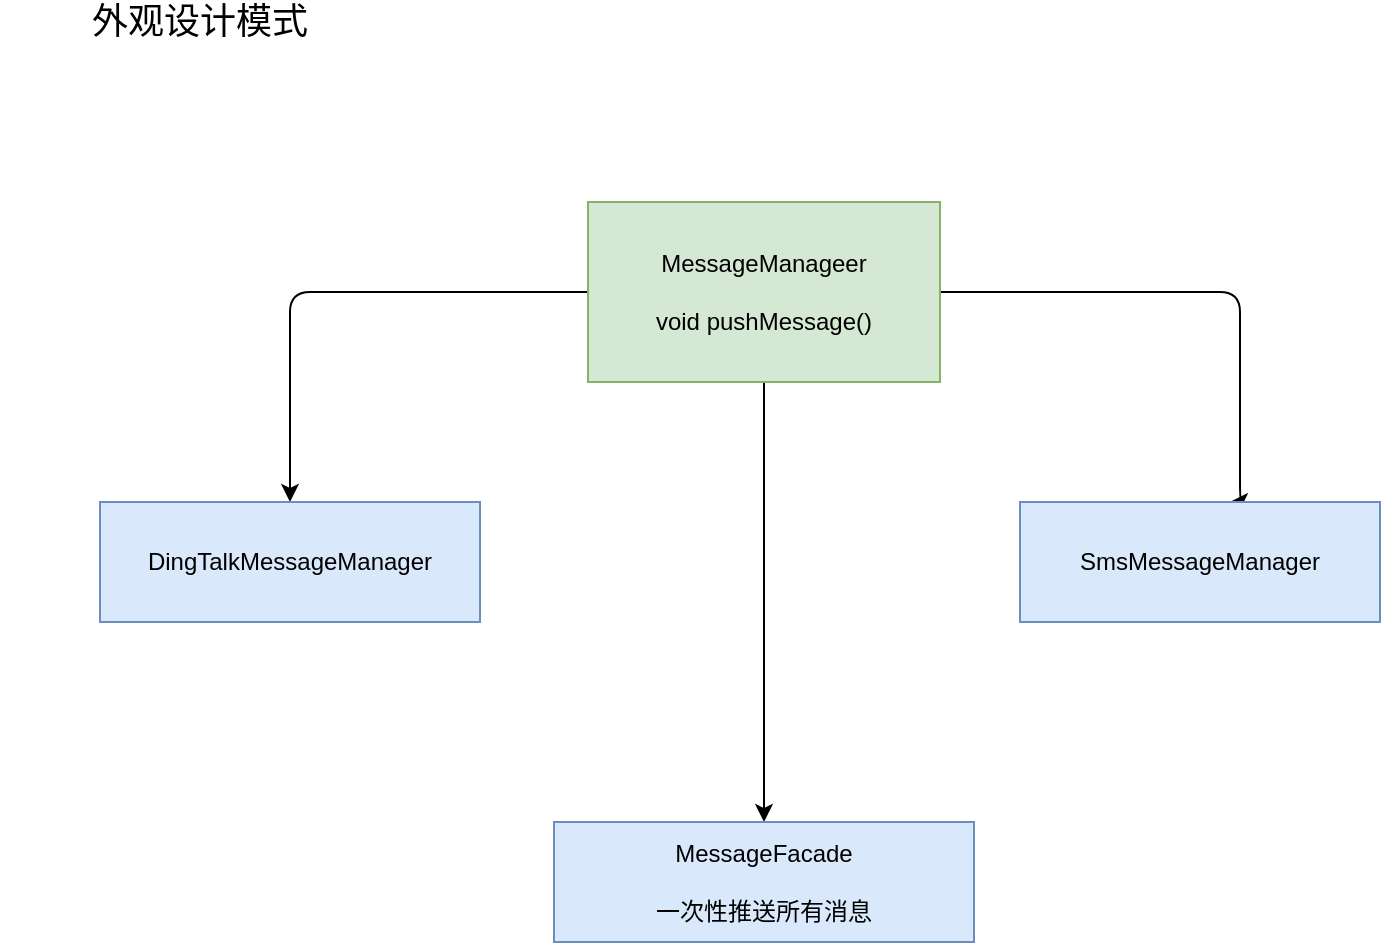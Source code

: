 <mxfile version="13.10.0" type="github">
  <diagram id="pZ4BSfanutuTEvRVK5hX" name="Page-1">
    <mxGraphModel dx="1422" dy="762" grid="1" gridSize="10" guides="1" tooltips="1" connect="1" arrows="1" fold="1" page="1" pageScale="1" pageWidth="827" pageHeight="1169" math="0" shadow="0">
      <root>
        <mxCell id="0" />
        <mxCell id="1" parent="0" />
        <mxCell id="VYR3HbamOwLvRZmip648-3" style="edgeStyle=orthogonalEdgeStyle;rounded=0;orthogonalLoop=1;jettySize=auto;html=1;entryX=0.5;entryY=0;entryDx=0;entryDy=0;" edge="1" parent="1" source="VYR3HbamOwLvRZmip648-1" target="VYR3HbamOwLvRZmip648-2">
          <mxGeometry relative="1" as="geometry" />
        </mxCell>
        <mxCell id="VYR3HbamOwLvRZmip648-6" style="edgeStyle=orthogonalEdgeStyle;rounded=1;orthogonalLoop=1;jettySize=auto;html=1;exitX=0;exitY=0.5;exitDx=0;exitDy=0;entryX=0.5;entryY=0;entryDx=0;entryDy=0;" edge="1" parent="1" source="VYR3HbamOwLvRZmip648-1" target="VYR3HbamOwLvRZmip648-4">
          <mxGeometry relative="1" as="geometry" />
        </mxCell>
        <mxCell id="VYR3HbamOwLvRZmip648-7" style="edgeStyle=orthogonalEdgeStyle;rounded=1;orthogonalLoop=1;jettySize=auto;html=1;exitX=1;exitY=0.5;exitDx=0;exitDy=0;entryX=0.583;entryY=0;entryDx=0;entryDy=0;entryPerimeter=0;" edge="1" parent="1" source="VYR3HbamOwLvRZmip648-1" target="VYR3HbamOwLvRZmip648-5">
          <mxGeometry relative="1" as="geometry">
            <Array as="points">
              <mxPoint x="680" y="195" />
              <mxPoint x="680" y="300" />
            </Array>
          </mxGeometry>
        </mxCell>
        <mxCell id="VYR3HbamOwLvRZmip648-1" value="MessageManageer&lt;br&gt;&lt;br&gt;void pushMessage()" style="rounded=0;whiteSpace=wrap;html=1;fillColor=#d5e8d4;strokeColor=#82b366;" vertex="1" parent="1">
          <mxGeometry x="354" y="150" width="176" height="90" as="geometry" />
        </mxCell>
        <mxCell id="VYR3HbamOwLvRZmip648-2" value="MessageFacade&lt;br&gt;&lt;br&gt;一次性推送所有消息" style="rounded=0;whiteSpace=wrap;html=1;fillColor=#dae8fc;strokeColor=#6c8ebf;" vertex="1" parent="1">
          <mxGeometry x="337" y="460" width="210" height="60" as="geometry" />
        </mxCell>
        <mxCell id="VYR3HbamOwLvRZmip648-4" value="DingTalkMessageManager" style="rounded=0;whiteSpace=wrap;html=1;fillColor=#dae8fc;strokeColor=#6c8ebf;" vertex="1" parent="1">
          <mxGeometry x="110" y="300" width="190" height="60" as="geometry" />
        </mxCell>
        <mxCell id="VYR3HbamOwLvRZmip648-5" value="SmsMessageManager" style="rounded=0;whiteSpace=wrap;html=1;fillColor=#dae8fc;strokeColor=#6c8ebf;" vertex="1" parent="1">
          <mxGeometry x="570" y="300" width="180" height="60" as="geometry" />
        </mxCell>
        <mxCell id="VYR3HbamOwLvRZmip648-8" value="&lt;span style=&quot;font-size: 18px&quot;&gt;外观设计模式&lt;/span&gt;" style="text;html=1;strokeColor=none;fillColor=none;align=center;verticalAlign=middle;whiteSpace=wrap;rounded=0;" vertex="1" parent="1">
          <mxGeometry x="60" y="50" width="200" height="20" as="geometry" />
        </mxCell>
      </root>
    </mxGraphModel>
  </diagram>
</mxfile>
